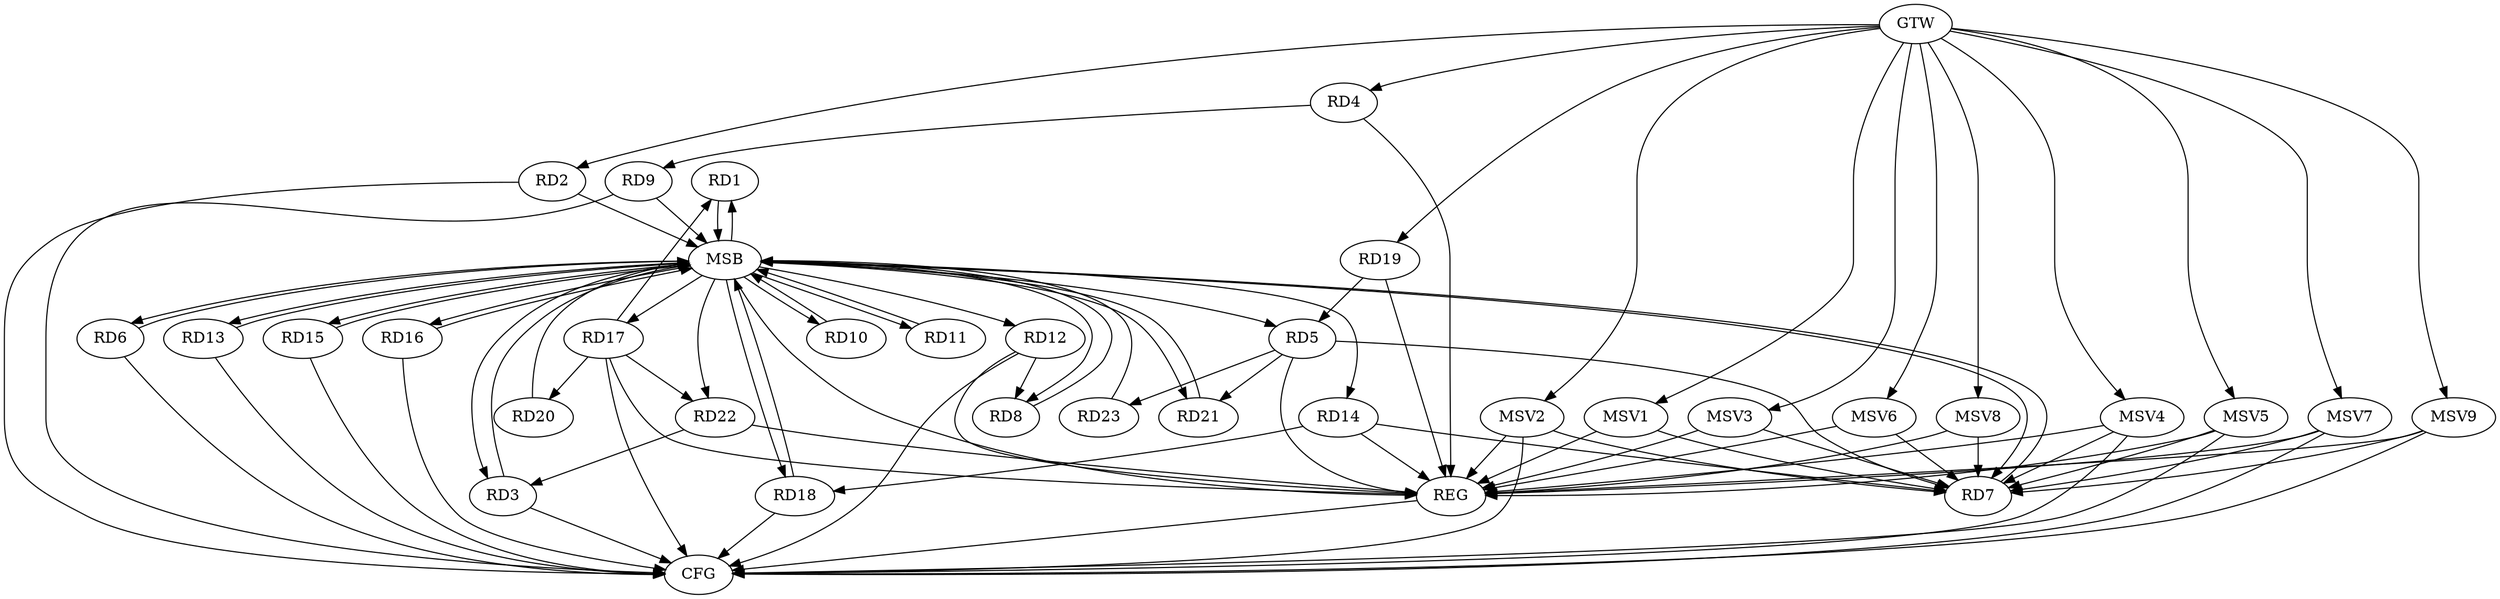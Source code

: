 strict digraph G {
  RD1 [ label="RD1" ];
  RD2 [ label="RD2" ];
  RD3 [ label="RD3" ];
  RD4 [ label="RD4" ];
  RD5 [ label="RD5" ];
  RD6 [ label="RD6" ];
  RD7 [ label="RD7" ];
  RD8 [ label="RD8" ];
  RD9 [ label="RD9" ];
  RD10 [ label="RD10" ];
  RD11 [ label="RD11" ];
  RD12 [ label="RD12" ];
  RD13 [ label="RD13" ];
  RD14 [ label="RD14" ];
  RD15 [ label="RD15" ];
  RD16 [ label="RD16" ];
  RD17 [ label="RD17" ];
  RD18 [ label="RD18" ];
  RD19 [ label="RD19" ];
  RD20 [ label="RD20" ];
  RD21 [ label="RD21" ];
  RD22 [ label="RD22" ];
  RD23 [ label="RD23" ];
  GTW [ label="GTW" ];
  REG [ label="REG" ];
  MSB [ label="MSB" ];
  CFG [ label="CFG" ];
  MSV1 [ label="MSV1" ];
  MSV2 [ label="MSV2" ];
  MSV3 [ label="MSV3" ];
  MSV4 [ label="MSV4" ];
  MSV5 [ label="MSV5" ];
  MSV6 [ label="MSV6" ];
  MSV7 [ label="MSV7" ];
  MSV8 [ label="MSV8" ];
  MSV9 [ label="MSV9" ];
  RD17 -> RD1;
  RD22 -> RD3;
  RD4 -> RD9;
  RD5 -> RD7;
  RD19 -> RD5;
  RD5 -> RD21;
  RD5 -> RD23;
  RD14 -> RD7;
  RD12 -> RD8;
  RD14 -> RD18;
  RD17 -> RD20;
  RD17 -> RD22;
  GTW -> RD2;
  GTW -> RD4;
  GTW -> RD19;
  RD4 -> REG;
  RD5 -> REG;
  RD12 -> REG;
  RD14 -> REG;
  RD17 -> REG;
  RD19 -> REG;
  RD22 -> REG;
  RD1 -> MSB;
  MSB -> RD5;
  MSB -> RD7;
  MSB -> RD21;
  MSB -> REG;
  RD2 -> MSB;
  RD3 -> MSB;
  MSB -> RD14;
  RD6 -> MSB;
  MSB -> RD3;
  MSB -> RD13;
  RD7 -> MSB;
  MSB -> RD11;
  RD8 -> MSB;
  RD9 -> MSB;
  MSB -> RD10;
  MSB -> RD16;
  MSB -> RD18;
  RD10 -> MSB;
  MSB -> RD15;
  MSB -> RD22;
  RD11 -> MSB;
  RD13 -> MSB;
  MSB -> RD1;
  MSB -> RD8;
  RD15 -> MSB;
  MSB -> RD12;
  RD16 -> MSB;
  MSB -> RD6;
  RD18 -> MSB;
  MSB -> RD17;
  RD20 -> MSB;
  RD21 -> MSB;
  RD23 -> MSB;
  RD6 -> CFG;
  RD12 -> CFG;
  RD2 -> CFG;
  RD15 -> CFG;
  RD17 -> CFG;
  RD18 -> CFG;
  RD3 -> CFG;
  RD16 -> CFG;
  RD13 -> CFG;
  RD9 -> CFG;
  REG -> CFG;
  MSV1 -> RD7;
  GTW -> MSV1;
  MSV1 -> REG;
  MSV2 -> RD7;
  MSV3 -> RD7;
  GTW -> MSV2;
  MSV2 -> REG;
  MSV2 -> CFG;
  GTW -> MSV3;
  MSV3 -> REG;
  MSV4 -> RD7;
  GTW -> MSV4;
  MSV4 -> REG;
  MSV4 -> CFG;
  MSV5 -> RD7;
  GTW -> MSV5;
  MSV5 -> REG;
  MSV5 -> CFG;
  MSV6 -> RD7;
  GTW -> MSV6;
  MSV6 -> REG;
  MSV7 -> RD7;
  GTW -> MSV7;
  MSV7 -> REG;
  MSV7 -> CFG;
  MSV8 -> RD7;
  MSV9 -> RD7;
  GTW -> MSV8;
  MSV8 -> REG;
  GTW -> MSV9;
  MSV9 -> REG;
  MSV9 -> CFG;
}
